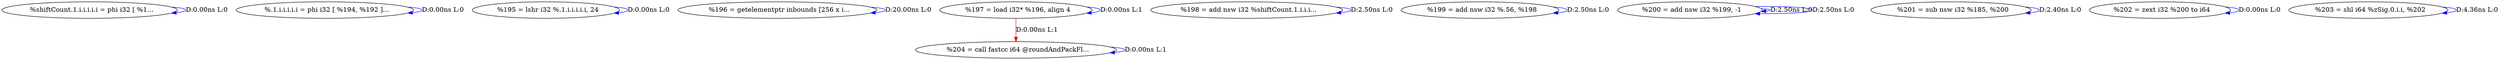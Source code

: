 digraph {
Node0x346ab40[label="  %shiftCount.1.i.i.i.i.i = phi i32 [ %1..."];
Node0x346ab40 -> Node0x346ab40[label="D:0.00ns L:0",color=blue];
Node0x346ac20[label="  %.1.i.i.i.i.i = phi i32 [ %194, %192 ]..."];
Node0x346ac20 -> Node0x346ac20[label="D:0.00ns L:0",color=blue];
Node0x346ad00[label="  %195 = lshr i32 %.1.i.i.i.i.i, 24"];
Node0x346ad00 -> Node0x346ad00[label="D:0.00ns L:0",color=blue];
Node0x346ade0[label="  %196 = getelementptr inbounds [256 x i..."];
Node0x346ade0 -> Node0x346ade0[label="D:20.00ns L:0",color=blue];
Node0x346af00[label="  %197 = load i32* %196, align 4"];
Node0x346af00 -> Node0x346af00[label="D:0.00ns L:1",color=blue];
Node0x346b520[label="  %204 = call fastcc i64 @roundAndPackFl..."];
Node0x346af00 -> Node0x346b520[label="D:0.00ns L:1",color=red];
Node0x346afe0[label="  %198 = add nsw i32 %shiftCount.1.i.i.i..."];
Node0x346afe0 -> Node0x346afe0[label="D:2.50ns L:0",color=blue];
Node0x346b0c0[label="  %199 = add nsw i32 %.56, %198"];
Node0x346b0c0 -> Node0x346b0c0[label="D:2.50ns L:0",color=blue];
Node0x346b1a0[label="  %200 = add nsw i32 %199, -1"];
Node0x346b1a0 -> Node0x346b1a0[label="D:2.50ns L:0",color=blue];
Node0x346b1a0 -> Node0x346b1a0[label="D:2.50ns L:0",color=blue];
Node0x346b280[label="  %201 = sub nsw i32 %185, %200"];
Node0x346b280 -> Node0x346b280[label="D:2.40ns L:0",color=blue];
Node0x346b360[label="  %202 = zext i32 %200 to i64"];
Node0x346b360 -> Node0x346b360[label="D:0.00ns L:0",color=blue];
Node0x346b440[label="  %203 = shl i64 %zSig.0.i.i, %202"];
Node0x346b440 -> Node0x346b440[label="D:4.36ns L:0",color=blue];
Node0x346b520 -> Node0x346b520[label="D:0.00ns L:1",color=blue];
}
